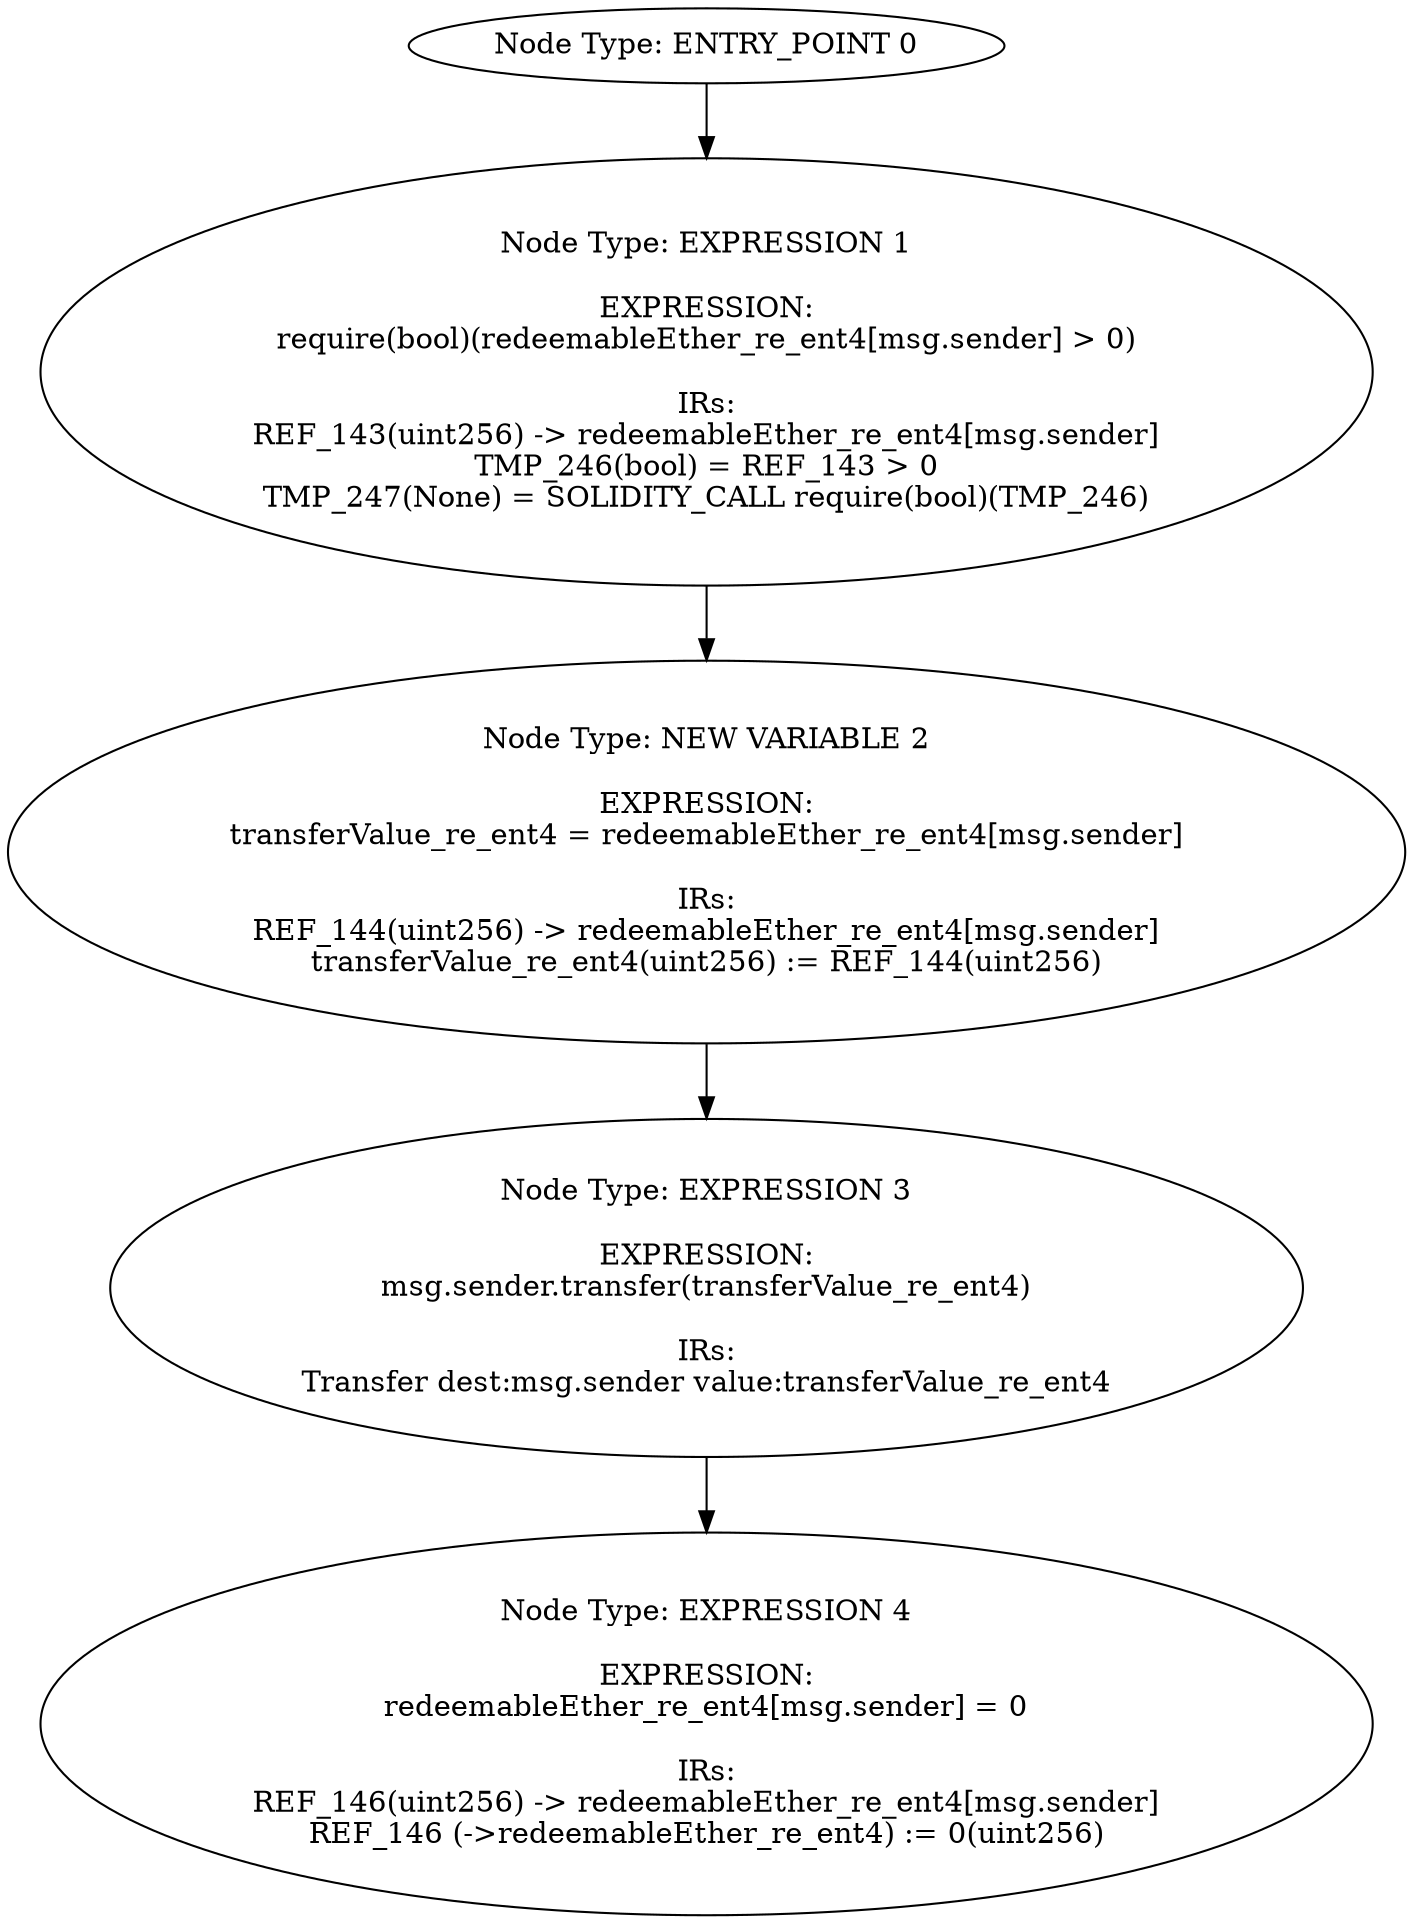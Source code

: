 digraph{
0[label="Node Type: ENTRY_POINT 0
"];
0->1;
1[label="Node Type: EXPRESSION 1

EXPRESSION:
require(bool)(redeemableEther_re_ent4[msg.sender] > 0)

IRs:
REF_143(uint256) -> redeemableEther_re_ent4[msg.sender]
TMP_246(bool) = REF_143 > 0
TMP_247(None) = SOLIDITY_CALL require(bool)(TMP_246)"];
1->2;
2[label="Node Type: NEW VARIABLE 2

EXPRESSION:
transferValue_re_ent4 = redeemableEther_re_ent4[msg.sender]

IRs:
REF_144(uint256) -> redeemableEther_re_ent4[msg.sender]
transferValue_re_ent4(uint256) := REF_144(uint256)"];
2->3;
3[label="Node Type: EXPRESSION 3

EXPRESSION:
msg.sender.transfer(transferValue_re_ent4)

IRs:
Transfer dest:msg.sender value:transferValue_re_ent4"];
3->4;
4[label="Node Type: EXPRESSION 4

EXPRESSION:
redeemableEther_re_ent4[msg.sender] = 0

IRs:
REF_146(uint256) -> redeemableEther_re_ent4[msg.sender]
REF_146 (->redeemableEther_re_ent4) := 0(uint256)"];
}
